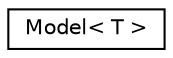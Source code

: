 digraph "Graphical Class Hierarchy"
{
 // LATEX_PDF_SIZE
  edge [fontname="Helvetica",fontsize="10",labelfontname="Helvetica",labelfontsize="10"];
  node [fontname="Helvetica",fontsize="10",shape=record];
  rankdir="LR";
  Node0 [label="Model\< T \>",height=0.2,width=0.4,color="black", fillcolor="white", style="filled",URL="$structModel.html",tooltip=" "];
}
